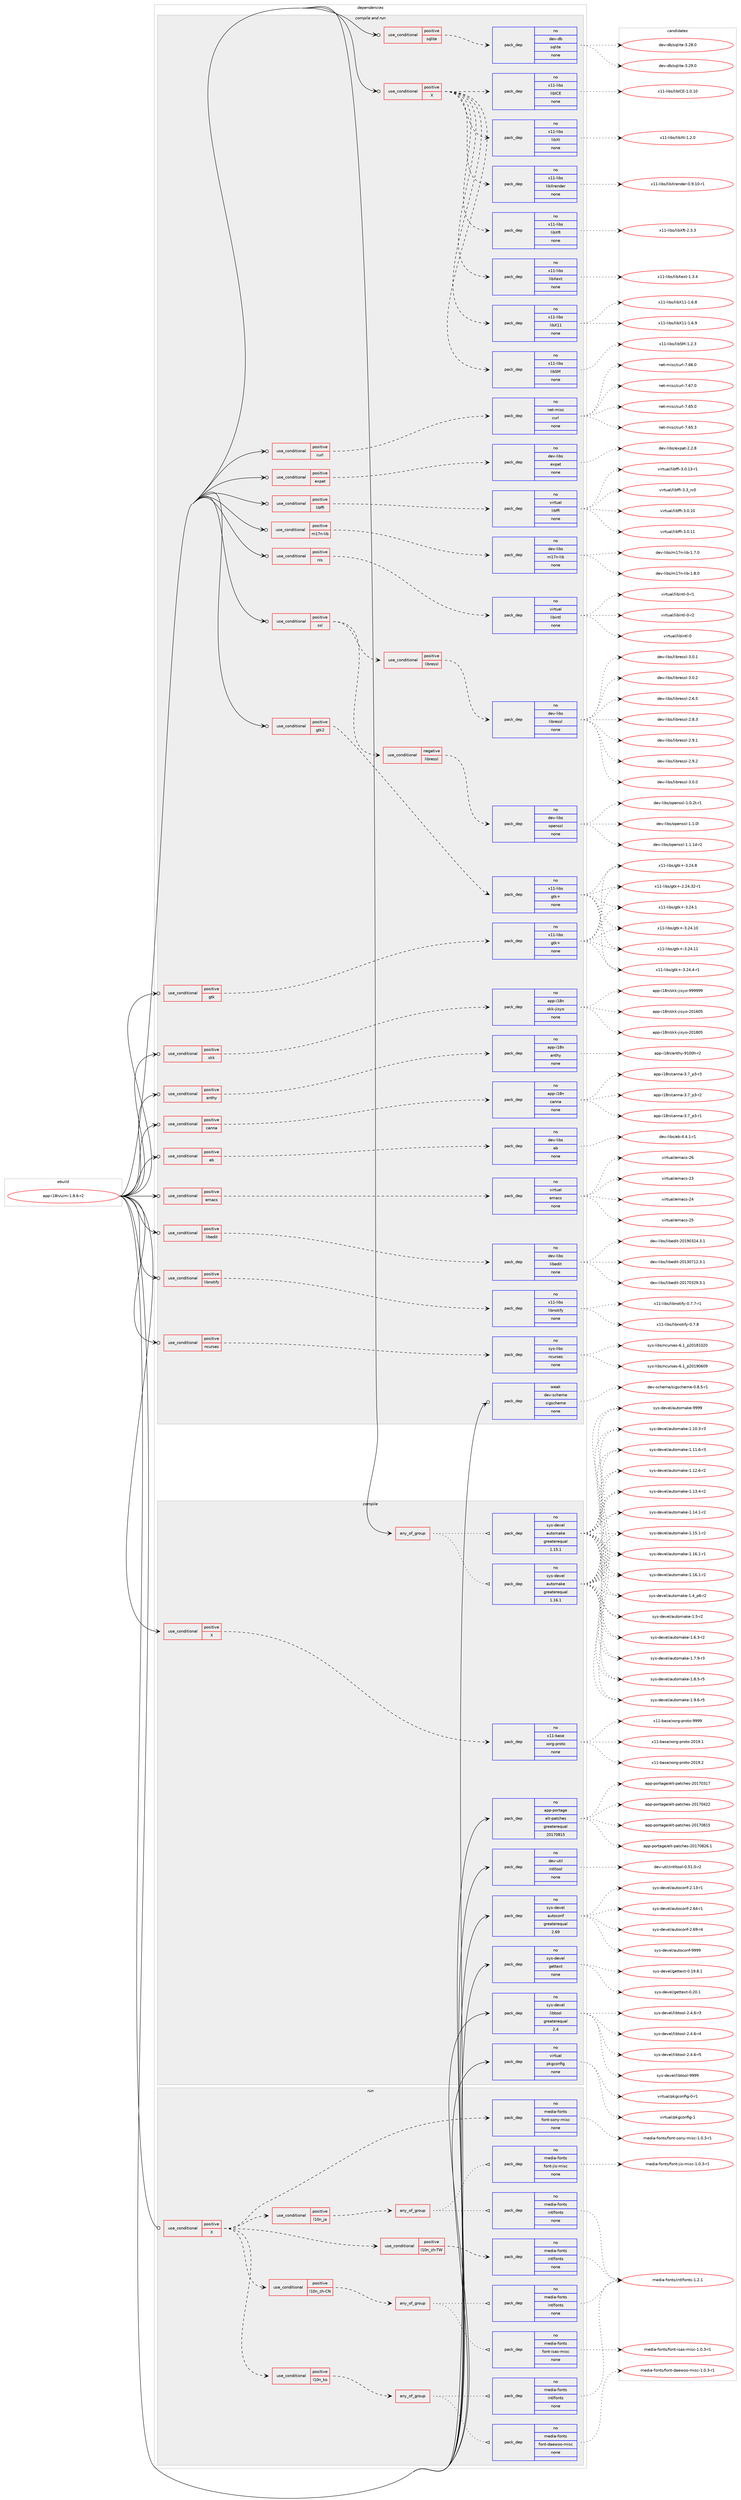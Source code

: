 digraph prolog {

# *************
# Graph options
# *************

newrank=true;
concentrate=true;
compound=true;
graph [rankdir=LR,fontname=Helvetica,fontsize=10,ranksep=1.5];#, ranksep=2.5, nodesep=0.2];
edge  [arrowhead=vee];
node  [fontname=Helvetica,fontsize=10];

# **********
# The ebuild
# **********

subgraph cluster_leftcol {
color=gray;
rank=same;
label=<<i>ebuild</i>>;
id [label="app-i18n/uim-1.8.6-r2", color=red, width=4, href="../app-i18n/uim-1.8.6-r2.svg"];
}

# ****************
# The dependencies
# ****************

subgraph cluster_midcol {
color=gray;
label=<<i>dependencies</i>>;
subgraph cluster_compile {
fillcolor="#eeeeee";
style=filled;
label=<<i>compile</i>>;
subgraph any8640 {
dependency495934 [label=<<TABLE BORDER="0" CELLBORDER="1" CELLSPACING="0" CELLPADDING="4"><TR><TD CELLPADDING="10">any_of_group</TD></TR></TABLE>>, shape=none, color=red];subgraph pack368483 {
dependency495935 [label=<<TABLE BORDER="0" CELLBORDER="1" CELLSPACING="0" CELLPADDING="4" WIDTH="220"><TR><TD ROWSPAN="6" CELLPADDING="30">pack_dep</TD></TR><TR><TD WIDTH="110">no</TD></TR><TR><TD>sys-devel</TD></TR><TR><TD>automake</TD></TR><TR><TD>greaterequal</TD></TR><TR><TD>1.16.1</TD></TR></TABLE>>, shape=none, color=blue];
}
dependency495934:e -> dependency495935:w [weight=20,style="dotted",arrowhead="oinv"];
subgraph pack368484 {
dependency495936 [label=<<TABLE BORDER="0" CELLBORDER="1" CELLSPACING="0" CELLPADDING="4" WIDTH="220"><TR><TD ROWSPAN="6" CELLPADDING="30">pack_dep</TD></TR><TR><TD WIDTH="110">no</TD></TR><TR><TD>sys-devel</TD></TR><TR><TD>automake</TD></TR><TR><TD>greaterequal</TD></TR><TR><TD>1.15.1</TD></TR></TABLE>>, shape=none, color=blue];
}
dependency495934:e -> dependency495936:w [weight=20,style="dotted",arrowhead="oinv"];
}
id:e -> dependency495934:w [weight=20,style="solid",arrowhead="vee"];
subgraph cond118496 {
dependency495937 [label=<<TABLE BORDER="0" CELLBORDER="1" CELLSPACING="0" CELLPADDING="4"><TR><TD ROWSPAN="3" CELLPADDING="10">use_conditional</TD></TR><TR><TD>positive</TD></TR><TR><TD>X</TD></TR></TABLE>>, shape=none, color=red];
subgraph pack368485 {
dependency495938 [label=<<TABLE BORDER="0" CELLBORDER="1" CELLSPACING="0" CELLPADDING="4" WIDTH="220"><TR><TD ROWSPAN="6" CELLPADDING="30">pack_dep</TD></TR><TR><TD WIDTH="110">no</TD></TR><TR><TD>x11-base</TD></TR><TR><TD>xorg-proto</TD></TR><TR><TD>none</TD></TR><TR><TD></TD></TR></TABLE>>, shape=none, color=blue];
}
dependency495937:e -> dependency495938:w [weight=20,style="dashed",arrowhead="vee"];
}
id:e -> dependency495937:w [weight=20,style="solid",arrowhead="vee"];
subgraph pack368486 {
dependency495939 [label=<<TABLE BORDER="0" CELLBORDER="1" CELLSPACING="0" CELLPADDING="4" WIDTH="220"><TR><TD ROWSPAN="6" CELLPADDING="30">pack_dep</TD></TR><TR><TD WIDTH="110">no</TD></TR><TR><TD>app-portage</TD></TR><TR><TD>elt-patches</TD></TR><TR><TD>greaterequal</TD></TR><TR><TD>20170815</TD></TR></TABLE>>, shape=none, color=blue];
}
id:e -> dependency495939:w [weight=20,style="solid",arrowhead="vee"];
subgraph pack368487 {
dependency495940 [label=<<TABLE BORDER="0" CELLBORDER="1" CELLSPACING="0" CELLPADDING="4" WIDTH="220"><TR><TD ROWSPAN="6" CELLPADDING="30">pack_dep</TD></TR><TR><TD WIDTH="110">no</TD></TR><TR><TD>dev-util</TD></TR><TR><TD>intltool</TD></TR><TR><TD>none</TD></TR><TR><TD></TD></TR></TABLE>>, shape=none, color=blue];
}
id:e -> dependency495940:w [weight=20,style="solid",arrowhead="vee"];
subgraph pack368488 {
dependency495941 [label=<<TABLE BORDER="0" CELLBORDER="1" CELLSPACING="0" CELLPADDING="4" WIDTH="220"><TR><TD ROWSPAN="6" CELLPADDING="30">pack_dep</TD></TR><TR><TD WIDTH="110">no</TD></TR><TR><TD>sys-devel</TD></TR><TR><TD>autoconf</TD></TR><TR><TD>greaterequal</TD></TR><TR><TD>2.69</TD></TR></TABLE>>, shape=none, color=blue];
}
id:e -> dependency495941:w [weight=20,style="solid",arrowhead="vee"];
subgraph pack368489 {
dependency495942 [label=<<TABLE BORDER="0" CELLBORDER="1" CELLSPACING="0" CELLPADDING="4" WIDTH="220"><TR><TD ROWSPAN="6" CELLPADDING="30">pack_dep</TD></TR><TR><TD WIDTH="110">no</TD></TR><TR><TD>sys-devel</TD></TR><TR><TD>gettext</TD></TR><TR><TD>none</TD></TR><TR><TD></TD></TR></TABLE>>, shape=none, color=blue];
}
id:e -> dependency495942:w [weight=20,style="solid",arrowhead="vee"];
subgraph pack368490 {
dependency495943 [label=<<TABLE BORDER="0" CELLBORDER="1" CELLSPACING="0" CELLPADDING="4" WIDTH="220"><TR><TD ROWSPAN="6" CELLPADDING="30">pack_dep</TD></TR><TR><TD WIDTH="110">no</TD></TR><TR><TD>sys-devel</TD></TR><TR><TD>libtool</TD></TR><TR><TD>greaterequal</TD></TR><TR><TD>2.4</TD></TR></TABLE>>, shape=none, color=blue];
}
id:e -> dependency495943:w [weight=20,style="solid",arrowhead="vee"];
subgraph pack368491 {
dependency495944 [label=<<TABLE BORDER="0" CELLBORDER="1" CELLSPACING="0" CELLPADDING="4" WIDTH="220"><TR><TD ROWSPAN="6" CELLPADDING="30">pack_dep</TD></TR><TR><TD WIDTH="110">no</TD></TR><TR><TD>virtual</TD></TR><TR><TD>pkgconfig</TD></TR><TR><TD>none</TD></TR><TR><TD></TD></TR></TABLE>>, shape=none, color=blue];
}
id:e -> dependency495944:w [weight=20,style="solid",arrowhead="vee"];
}
subgraph cluster_compileandrun {
fillcolor="#eeeeee";
style=filled;
label=<<i>compile and run</i>>;
subgraph cond118497 {
dependency495945 [label=<<TABLE BORDER="0" CELLBORDER="1" CELLSPACING="0" CELLPADDING="4"><TR><TD ROWSPAN="3" CELLPADDING="10">use_conditional</TD></TR><TR><TD>positive</TD></TR><TR><TD>X</TD></TR></TABLE>>, shape=none, color=red];
subgraph pack368492 {
dependency495946 [label=<<TABLE BORDER="0" CELLBORDER="1" CELLSPACING="0" CELLPADDING="4" WIDTH="220"><TR><TD ROWSPAN="6" CELLPADDING="30">pack_dep</TD></TR><TR><TD WIDTH="110">no</TD></TR><TR><TD>x11-libs</TD></TR><TR><TD>libICE</TD></TR><TR><TD>none</TD></TR><TR><TD></TD></TR></TABLE>>, shape=none, color=blue];
}
dependency495945:e -> dependency495946:w [weight=20,style="dashed",arrowhead="vee"];
subgraph pack368493 {
dependency495947 [label=<<TABLE BORDER="0" CELLBORDER="1" CELLSPACING="0" CELLPADDING="4" WIDTH="220"><TR><TD ROWSPAN="6" CELLPADDING="30">pack_dep</TD></TR><TR><TD WIDTH="110">no</TD></TR><TR><TD>x11-libs</TD></TR><TR><TD>libSM</TD></TR><TR><TD>none</TD></TR><TR><TD></TD></TR></TABLE>>, shape=none, color=blue];
}
dependency495945:e -> dependency495947:w [weight=20,style="dashed",arrowhead="vee"];
subgraph pack368494 {
dependency495948 [label=<<TABLE BORDER="0" CELLBORDER="1" CELLSPACING="0" CELLPADDING="4" WIDTH="220"><TR><TD ROWSPAN="6" CELLPADDING="30">pack_dep</TD></TR><TR><TD WIDTH="110">no</TD></TR><TR><TD>x11-libs</TD></TR><TR><TD>libX11</TD></TR><TR><TD>none</TD></TR><TR><TD></TD></TR></TABLE>>, shape=none, color=blue];
}
dependency495945:e -> dependency495948:w [weight=20,style="dashed",arrowhead="vee"];
subgraph pack368495 {
dependency495949 [label=<<TABLE BORDER="0" CELLBORDER="1" CELLSPACING="0" CELLPADDING="4" WIDTH="220"><TR><TD ROWSPAN="6" CELLPADDING="30">pack_dep</TD></TR><TR><TD WIDTH="110">no</TD></TR><TR><TD>x11-libs</TD></TR><TR><TD>libXext</TD></TR><TR><TD>none</TD></TR><TR><TD></TD></TR></TABLE>>, shape=none, color=blue];
}
dependency495945:e -> dependency495949:w [weight=20,style="dashed",arrowhead="vee"];
subgraph pack368496 {
dependency495950 [label=<<TABLE BORDER="0" CELLBORDER="1" CELLSPACING="0" CELLPADDING="4" WIDTH="220"><TR><TD ROWSPAN="6" CELLPADDING="30">pack_dep</TD></TR><TR><TD WIDTH="110">no</TD></TR><TR><TD>x11-libs</TD></TR><TR><TD>libXft</TD></TR><TR><TD>none</TD></TR><TR><TD></TD></TR></TABLE>>, shape=none, color=blue];
}
dependency495945:e -> dependency495950:w [weight=20,style="dashed",arrowhead="vee"];
subgraph pack368497 {
dependency495951 [label=<<TABLE BORDER="0" CELLBORDER="1" CELLSPACING="0" CELLPADDING="4" WIDTH="220"><TR><TD ROWSPAN="6" CELLPADDING="30">pack_dep</TD></TR><TR><TD WIDTH="110">no</TD></TR><TR><TD>x11-libs</TD></TR><TR><TD>libXrender</TD></TR><TR><TD>none</TD></TR><TR><TD></TD></TR></TABLE>>, shape=none, color=blue];
}
dependency495945:e -> dependency495951:w [weight=20,style="dashed",arrowhead="vee"];
subgraph pack368498 {
dependency495952 [label=<<TABLE BORDER="0" CELLBORDER="1" CELLSPACING="0" CELLPADDING="4" WIDTH="220"><TR><TD ROWSPAN="6" CELLPADDING="30">pack_dep</TD></TR><TR><TD WIDTH="110">no</TD></TR><TR><TD>x11-libs</TD></TR><TR><TD>libXt</TD></TR><TR><TD>none</TD></TR><TR><TD></TD></TR></TABLE>>, shape=none, color=blue];
}
dependency495945:e -> dependency495952:w [weight=20,style="dashed",arrowhead="vee"];
}
id:e -> dependency495945:w [weight=20,style="solid",arrowhead="odotvee"];
subgraph cond118498 {
dependency495953 [label=<<TABLE BORDER="0" CELLBORDER="1" CELLSPACING="0" CELLPADDING="4"><TR><TD ROWSPAN="3" CELLPADDING="10">use_conditional</TD></TR><TR><TD>positive</TD></TR><TR><TD>anthy</TD></TR></TABLE>>, shape=none, color=red];
subgraph pack368499 {
dependency495954 [label=<<TABLE BORDER="0" CELLBORDER="1" CELLSPACING="0" CELLPADDING="4" WIDTH="220"><TR><TD ROWSPAN="6" CELLPADDING="30">pack_dep</TD></TR><TR><TD WIDTH="110">no</TD></TR><TR><TD>app-i18n</TD></TR><TR><TD>anthy</TD></TR><TR><TD>none</TD></TR><TR><TD></TD></TR></TABLE>>, shape=none, color=blue];
}
dependency495953:e -> dependency495954:w [weight=20,style="dashed",arrowhead="vee"];
}
id:e -> dependency495953:w [weight=20,style="solid",arrowhead="odotvee"];
subgraph cond118499 {
dependency495955 [label=<<TABLE BORDER="0" CELLBORDER="1" CELLSPACING="0" CELLPADDING="4"><TR><TD ROWSPAN="3" CELLPADDING="10">use_conditional</TD></TR><TR><TD>positive</TD></TR><TR><TD>canna</TD></TR></TABLE>>, shape=none, color=red];
subgraph pack368500 {
dependency495956 [label=<<TABLE BORDER="0" CELLBORDER="1" CELLSPACING="0" CELLPADDING="4" WIDTH="220"><TR><TD ROWSPAN="6" CELLPADDING="30">pack_dep</TD></TR><TR><TD WIDTH="110">no</TD></TR><TR><TD>app-i18n</TD></TR><TR><TD>canna</TD></TR><TR><TD>none</TD></TR><TR><TD></TD></TR></TABLE>>, shape=none, color=blue];
}
dependency495955:e -> dependency495956:w [weight=20,style="dashed",arrowhead="vee"];
}
id:e -> dependency495955:w [weight=20,style="solid",arrowhead="odotvee"];
subgraph cond118500 {
dependency495957 [label=<<TABLE BORDER="0" CELLBORDER="1" CELLSPACING="0" CELLPADDING="4"><TR><TD ROWSPAN="3" CELLPADDING="10">use_conditional</TD></TR><TR><TD>positive</TD></TR><TR><TD>curl</TD></TR></TABLE>>, shape=none, color=red];
subgraph pack368501 {
dependency495958 [label=<<TABLE BORDER="0" CELLBORDER="1" CELLSPACING="0" CELLPADDING="4" WIDTH="220"><TR><TD ROWSPAN="6" CELLPADDING="30">pack_dep</TD></TR><TR><TD WIDTH="110">no</TD></TR><TR><TD>net-misc</TD></TR><TR><TD>curl</TD></TR><TR><TD>none</TD></TR><TR><TD></TD></TR></TABLE>>, shape=none, color=blue];
}
dependency495957:e -> dependency495958:w [weight=20,style="dashed",arrowhead="vee"];
}
id:e -> dependency495957:w [weight=20,style="solid",arrowhead="odotvee"];
subgraph cond118501 {
dependency495959 [label=<<TABLE BORDER="0" CELLBORDER="1" CELLSPACING="0" CELLPADDING="4"><TR><TD ROWSPAN="3" CELLPADDING="10">use_conditional</TD></TR><TR><TD>positive</TD></TR><TR><TD>eb</TD></TR></TABLE>>, shape=none, color=red];
subgraph pack368502 {
dependency495960 [label=<<TABLE BORDER="0" CELLBORDER="1" CELLSPACING="0" CELLPADDING="4" WIDTH="220"><TR><TD ROWSPAN="6" CELLPADDING="30">pack_dep</TD></TR><TR><TD WIDTH="110">no</TD></TR><TR><TD>dev-libs</TD></TR><TR><TD>eb</TD></TR><TR><TD>none</TD></TR><TR><TD></TD></TR></TABLE>>, shape=none, color=blue];
}
dependency495959:e -> dependency495960:w [weight=20,style="dashed",arrowhead="vee"];
}
id:e -> dependency495959:w [weight=20,style="solid",arrowhead="odotvee"];
subgraph cond118502 {
dependency495961 [label=<<TABLE BORDER="0" CELLBORDER="1" CELLSPACING="0" CELLPADDING="4"><TR><TD ROWSPAN="3" CELLPADDING="10">use_conditional</TD></TR><TR><TD>positive</TD></TR><TR><TD>emacs</TD></TR></TABLE>>, shape=none, color=red];
subgraph pack368503 {
dependency495962 [label=<<TABLE BORDER="0" CELLBORDER="1" CELLSPACING="0" CELLPADDING="4" WIDTH="220"><TR><TD ROWSPAN="6" CELLPADDING="30">pack_dep</TD></TR><TR><TD WIDTH="110">no</TD></TR><TR><TD>virtual</TD></TR><TR><TD>emacs</TD></TR><TR><TD>none</TD></TR><TR><TD></TD></TR></TABLE>>, shape=none, color=blue];
}
dependency495961:e -> dependency495962:w [weight=20,style="dashed",arrowhead="vee"];
}
id:e -> dependency495961:w [weight=20,style="solid",arrowhead="odotvee"];
subgraph cond118503 {
dependency495963 [label=<<TABLE BORDER="0" CELLBORDER="1" CELLSPACING="0" CELLPADDING="4"><TR><TD ROWSPAN="3" CELLPADDING="10">use_conditional</TD></TR><TR><TD>positive</TD></TR><TR><TD>expat</TD></TR></TABLE>>, shape=none, color=red];
subgraph pack368504 {
dependency495964 [label=<<TABLE BORDER="0" CELLBORDER="1" CELLSPACING="0" CELLPADDING="4" WIDTH="220"><TR><TD ROWSPAN="6" CELLPADDING="30">pack_dep</TD></TR><TR><TD WIDTH="110">no</TD></TR><TR><TD>dev-libs</TD></TR><TR><TD>expat</TD></TR><TR><TD>none</TD></TR><TR><TD></TD></TR></TABLE>>, shape=none, color=blue];
}
dependency495963:e -> dependency495964:w [weight=20,style="dashed",arrowhead="vee"];
}
id:e -> dependency495963:w [weight=20,style="solid",arrowhead="odotvee"];
subgraph cond118504 {
dependency495965 [label=<<TABLE BORDER="0" CELLBORDER="1" CELLSPACING="0" CELLPADDING="4"><TR><TD ROWSPAN="3" CELLPADDING="10">use_conditional</TD></TR><TR><TD>positive</TD></TR><TR><TD>gtk</TD></TR></TABLE>>, shape=none, color=red];
subgraph pack368505 {
dependency495966 [label=<<TABLE BORDER="0" CELLBORDER="1" CELLSPACING="0" CELLPADDING="4" WIDTH="220"><TR><TD ROWSPAN="6" CELLPADDING="30">pack_dep</TD></TR><TR><TD WIDTH="110">no</TD></TR><TR><TD>x11-libs</TD></TR><TR><TD>gtk+</TD></TR><TR><TD>none</TD></TR><TR><TD></TD></TR></TABLE>>, shape=none, color=blue];
}
dependency495965:e -> dependency495966:w [weight=20,style="dashed",arrowhead="vee"];
}
id:e -> dependency495965:w [weight=20,style="solid",arrowhead="odotvee"];
subgraph cond118505 {
dependency495967 [label=<<TABLE BORDER="0" CELLBORDER="1" CELLSPACING="0" CELLPADDING="4"><TR><TD ROWSPAN="3" CELLPADDING="10">use_conditional</TD></TR><TR><TD>positive</TD></TR><TR><TD>gtk2</TD></TR></TABLE>>, shape=none, color=red];
subgraph pack368506 {
dependency495968 [label=<<TABLE BORDER="0" CELLBORDER="1" CELLSPACING="0" CELLPADDING="4" WIDTH="220"><TR><TD ROWSPAN="6" CELLPADDING="30">pack_dep</TD></TR><TR><TD WIDTH="110">no</TD></TR><TR><TD>x11-libs</TD></TR><TR><TD>gtk+</TD></TR><TR><TD>none</TD></TR><TR><TD></TD></TR></TABLE>>, shape=none, color=blue];
}
dependency495967:e -> dependency495968:w [weight=20,style="dashed",arrowhead="vee"];
}
id:e -> dependency495967:w [weight=20,style="solid",arrowhead="odotvee"];
subgraph cond118506 {
dependency495969 [label=<<TABLE BORDER="0" CELLBORDER="1" CELLSPACING="0" CELLPADDING="4"><TR><TD ROWSPAN="3" CELLPADDING="10">use_conditional</TD></TR><TR><TD>positive</TD></TR><TR><TD>libedit</TD></TR></TABLE>>, shape=none, color=red];
subgraph pack368507 {
dependency495970 [label=<<TABLE BORDER="0" CELLBORDER="1" CELLSPACING="0" CELLPADDING="4" WIDTH="220"><TR><TD ROWSPAN="6" CELLPADDING="30">pack_dep</TD></TR><TR><TD WIDTH="110">no</TD></TR><TR><TD>dev-libs</TD></TR><TR><TD>libedit</TD></TR><TR><TD>none</TD></TR><TR><TD></TD></TR></TABLE>>, shape=none, color=blue];
}
dependency495969:e -> dependency495970:w [weight=20,style="dashed",arrowhead="vee"];
}
id:e -> dependency495969:w [weight=20,style="solid",arrowhead="odotvee"];
subgraph cond118507 {
dependency495971 [label=<<TABLE BORDER="0" CELLBORDER="1" CELLSPACING="0" CELLPADDING="4"><TR><TD ROWSPAN="3" CELLPADDING="10">use_conditional</TD></TR><TR><TD>positive</TD></TR><TR><TD>libffi</TD></TR></TABLE>>, shape=none, color=red];
subgraph pack368508 {
dependency495972 [label=<<TABLE BORDER="0" CELLBORDER="1" CELLSPACING="0" CELLPADDING="4" WIDTH="220"><TR><TD ROWSPAN="6" CELLPADDING="30">pack_dep</TD></TR><TR><TD WIDTH="110">no</TD></TR><TR><TD>virtual</TD></TR><TR><TD>libffi</TD></TR><TR><TD>none</TD></TR><TR><TD></TD></TR></TABLE>>, shape=none, color=blue];
}
dependency495971:e -> dependency495972:w [weight=20,style="dashed",arrowhead="vee"];
}
id:e -> dependency495971:w [weight=20,style="solid",arrowhead="odotvee"];
subgraph cond118508 {
dependency495973 [label=<<TABLE BORDER="0" CELLBORDER="1" CELLSPACING="0" CELLPADDING="4"><TR><TD ROWSPAN="3" CELLPADDING="10">use_conditional</TD></TR><TR><TD>positive</TD></TR><TR><TD>libnotify</TD></TR></TABLE>>, shape=none, color=red];
subgraph pack368509 {
dependency495974 [label=<<TABLE BORDER="0" CELLBORDER="1" CELLSPACING="0" CELLPADDING="4" WIDTH="220"><TR><TD ROWSPAN="6" CELLPADDING="30">pack_dep</TD></TR><TR><TD WIDTH="110">no</TD></TR><TR><TD>x11-libs</TD></TR><TR><TD>libnotify</TD></TR><TR><TD>none</TD></TR><TR><TD></TD></TR></TABLE>>, shape=none, color=blue];
}
dependency495973:e -> dependency495974:w [weight=20,style="dashed",arrowhead="vee"];
}
id:e -> dependency495973:w [weight=20,style="solid",arrowhead="odotvee"];
subgraph cond118509 {
dependency495975 [label=<<TABLE BORDER="0" CELLBORDER="1" CELLSPACING="0" CELLPADDING="4"><TR><TD ROWSPAN="3" CELLPADDING="10">use_conditional</TD></TR><TR><TD>positive</TD></TR><TR><TD>m17n-lib</TD></TR></TABLE>>, shape=none, color=red];
subgraph pack368510 {
dependency495976 [label=<<TABLE BORDER="0" CELLBORDER="1" CELLSPACING="0" CELLPADDING="4" WIDTH="220"><TR><TD ROWSPAN="6" CELLPADDING="30">pack_dep</TD></TR><TR><TD WIDTH="110">no</TD></TR><TR><TD>dev-libs</TD></TR><TR><TD>m17n-lib</TD></TR><TR><TD>none</TD></TR><TR><TD></TD></TR></TABLE>>, shape=none, color=blue];
}
dependency495975:e -> dependency495976:w [weight=20,style="dashed",arrowhead="vee"];
}
id:e -> dependency495975:w [weight=20,style="solid",arrowhead="odotvee"];
subgraph cond118510 {
dependency495977 [label=<<TABLE BORDER="0" CELLBORDER="1" CELLSPACING="0" CELLPADDING="4"><TR><TD ROWSPAN="3" CELLPADDING="10">use_conditional</TD></TR><TR><TD>positive</TD></TR><TR><TD>ncurses</TD></TR></TABLE>>, shape=none, color=red];
subgraph pack368511 {
dependency495978 [label=<<TABLE BORDER="0" CELLBORDER="1" CELLSPACING="0" CELLPADDING="4" WIDTH="220"><TR><TD ROWSPAN="6" CELLPADDING="30">pack_dep</TD></TR><TR><TD WIDTH="110">no</TD></TR><TR><TD>sys-libs</TD></TR><TR><TD>ncurses</TD></TR><TR><TD>none</TD></TR><TR><TD></TD></TR></TABLE>>, shape=none, color=blue];
}
dependency495977:e -> dependency495978:w [weight=20,style="dashed",arrowhead="vee"];
}
id:e -> dependency495977:w [weight=20,style="solid",arrowhead="odotvee"];
subgraph cond118511 {
dependency495979 [label=<<TABLE BORDER="0" CELLBORDER="1" CELLSPACING="0" CELLPADDING="4"><TR><TD ROWSPAN="3" CELLPADDING="10">use_conditional</TD></TR><TR><TD>positive</TD></TR><TR><TD>nls</TD></TR></TABLE>>, shape=none, color=red];
subgraph pack368512 {
dependency495980 [label=<<TABLE BORDER="0" CELLBORDER="1" CELLSPACING="0" CELLPADDING="4" WIDTH="220"><TR><TD ROWSPAN="6" CELLPADDING="30">pack_dep</TD></TR><TR><TD WIDTH="110">no</TD></TR><TR><TD>virtual</TD></TR><TR><TD>libintl</TD></TR><TR><TD>none</TD></TR><TR><TD></TD></TR></TABLE>>, shape=none, color=blue];
}
dependency495979:e -> dependency495980:w [weight=20,style="dashed",arrowhead="vee"];
}
id:e -> dependency495979:w [weight=20,style="solid",arrowhead="odotvee"];
subgraph cond118512 {
dependency495981 [label=<<TABLE BORDER="0" CELLBORDER="1" CELLSPACING="0" CELLPADDING="4"><TR><TD ROWSPAN="3" CELLPADDING="10">use_conditional</TD></TR><TR><TD>positive</TD></TR><TR><TD>skk</TD></TR></TABLE>>, shape=none, color=red];
subgraph pack368513 {
dependency495982 [label=<<TABLE BORDER="0" CELLBORDER="1" CELLSPACING="0" CELLPADDING="4" WIDTH="220"><TR><TD ROWSPAN="6" CELLPADDING="30">pack_dep</TD></TR><TR><TD WIDTH="110">no</TD></TR><TR><TD>app-i18n</TD></TR><TR><TD>skk-jisyo</TD></TR><TR><TD>none</TD></TR><TR><TD></TD></TR></TABLE>>, shape=none, color=blue];
}
dependency495981:e -> dependency495982:w [weight=20,style="dashed",arrowhead="vee"];
}
id:e -> dependency495981:w [weight=20,style="solid",arrowhead="odotvee"];
subgraph cond118513 {
dependency495983 [label=<<TABLE BORDER="0" CELLBORDER="1" CELLSPACING="0" CELLPADDING="4"><TR><TD ROWSPAN="3" CELLPADDING="10">use_conditional</TD></TR><TR><TD>positive</TD></TR><TR><TD>sqlite</TD></TR></TABLE>>, shape=none, color=red];
subgraph pack368514 {
dependency495984 [label=<<TABLE BORDER="0" CELLBORDER="1" CELLSPACING="0" CELLPADDING="4" WIDTH="220"><TR><TD ROWSPAN="6" CELLPADDING="30">pack_dep</TD></TR><TR><TD WIDTH="110">no</TD></TR><TR><TD>dev-db</TD></TR><TR><TD>sqlite</TD></TR><TR><TD>none</TD></TR><TR><TD></TD></TR></TABLE>>, shape=none, color=blue];
}
dependency495983:e -> dependency495984:w [weight=20,style="dashed",arrowhead="vee"];
}
id:e -> dependency495983:w [weight=20,style="solid",arrowhead="odotvee"];
subgraph cond118514 {
dependency495985 [label=<<TABLE BORDER="0" CELLBORDER="1" CELLSPACING="0" CELLPADDING="4"><TR><TD ROWSPAN="3" CELLPADDING="10">use_conditional</TD></TR><TR><TD>positive</TD></TR><TR><TD>ssl</TD></TR></TABLE>>, shape=none, color=red];
subgraph cond118515 {
dependency495986 [label=<<TABLE BORDER="0" CELLBORDER="1" CELLSPACING="0" CELLPADDING="4"><TR><TD ROWSPAN="3" CELLPADDING="10">use_conditional</TD></TR><TR><TD>negative</TD></TR><TR><TD>libressl</TD></TR></TABLE>>, shape=none, color=red];
subgraph pack368515 {
dependency495987 [label=<<TABLE BORDER="0" CELLBORDER="1" CELLSPACING="0" CELLPADDING="4" WIDTH="220"><TR><TD ROWSPAN="6" CELLPADDING="30">pack_dep</TD></TR><TR><TD WIDTH="110">no</TD></TR><TR><TD>dev-libs</TD></TR><TR><TD>openssl</TD></TR><TR><TD>none</TD></TR><TR><TD></TD></TR></TABLE>>, shape=none, color=blue];
}
dependency495986:e -> dependency495987:w [weight=20,style="dashed",arrowhead="vee"];
}
dependency495985:e -> dependency495986:w [weight=20,style="dashed",arrowhead="vee"];
subgraph cond118516 {
dependency495988 [label=<<TABLE BORDER="0" CELLBORDER="1" CELLSPACING="0" CELLPADDING="4"><TR><TD ROWSPAN="3" CELLPADDING="10">use_conditional</TD></TR><TR><TD>positive</TD></TR><TR><TD>libressl</TD></TR></TABLE>>, shape=none, color=red];
subgraph pack368516 {
dependency495989 [label=<<TABLE BORDER="0" CELLBORDER="1" CELLSPACING="0" CELLPADDING="4" WIDTH="220"><TR><TD ROWSPAN="6" CELLPADDING="30">pack_dep</TD></TR><TR><TD WIDTH="110">no</TD></TR><TR><TD>dev-libs</TD></TR><TR><TD>libressl</TD></TR><TR><TD>none</TD></TR><TR><TD></TD></TR></TABLE>>, shape=none, color=blue];
}
dependency495988:e -> dependency495989:w [weight=20,style="dashed",arrowhead="vee"];
}
dependency495985:e -> dependency495988:w [weight=20,style="dashed",arrowhead="vee"];
}
id:e -> dependency495985:w [weight=20,style="solid",arrowhead="odotvee"];
subgraph pack368517 {
dependency495990 [label=<<TABLE BORDER="0" CELLBORDER="1" CELLSPACING="0" CELLPADDING="4" WIDTH="220"><TR><TD ROWSPAN="6" CELLPADDING="30">pack_dep</TD></TR><TR><TD WIDTH="110">weak</TD></TR><TR><TD>dev-scheme</TD></TR><TR><TD>sigscheme</TD></TR><TR><TD>none</TD></TR><TR><TD></TD></TR></TABLE>>, shape=none, color=blue];
}
id:e -> dependency495990:w [weight=20,style="solid",arrowhead="odotvee"];
}
subgraph cluster_run {
fillcolor="#eeeeee";
style=filled;
label=<<i>run</i>>;
subgraph cond118517 {
dependency495991 [label=<<TABLE BORDER="0" CELLBORDER="1" CELLSPACING="0" CELLPADDING="4"><TR><TD ROWSPAN="3" CELLPADDING="10">use_conditional</TD></TR><TR><TD>positive</TD></TR><TR><TD>X</TD></TR></TABLE>>, shape=none, color=red];
subgraph pack368518 {
dependency495992 [label=<<TABLE BORDER="0" CELLBORDER="1" CELLSPACING="0" CELLPADDING="4" WIDTH="220"><TR><TD ROWSPAN="6" CELLPADDING="30">pack_dep</TD></TR><TR><TD WIDTH="110">no</TD></TR><TR><TD>media-fonts</TD></TR><TR><TD>font-sony-misc</TD></TR><TR><TD>none</TD></TR><TR><TD></TD></TR></TABLE>>, shape=none, color=blue];
}
dependency495991:e -> dependency495992:w [weight=20,style="dashed",arrowhead="vee"];
subgraph cond118518 {
dependency495993 [label=<<TABLE BORDER="0" CELLBORDER="1" CELLSPACING="0" CELLPADDING="4"><TR><TD ROWSPAN="3" CELLPADDING="10">use_conditional</TD></TR><TR><TD>positive</TD></TR><TR><TD>l10n_ja</TD></TR></TABLE>>, shape=none, color=red];
subgraph any8641 {
dependency495994 [label=<<TABLE BORDER="0" CELLBORDER="1" CELLSPACING="0" CELLPADDING="4"><TR><TD CELLPADDING="10">any_of_group</TD></TR></TABLE>>, shape=none, color=red];subgraph pack368519 {
dependency495995 [label=<<TABLE BORDER="0" CELLBORDER="1" CELLSPACING="0" CELLPADDING="4" WIDTH="220"><TR><TD ROWSPAN="6" CELLPADDING="30">pack_dep</TD></TR><TR><TD WIDTH="110">no</TD></TR><TR><TD>media-fonts</TD></TR><TR><TD>font-jis-misc</TD></TR><TR><TD>none</TD></TR><TR><TD></TD></TR></TABLE>>, shape=none, color=blue];
}
dependency495994:e -> dependency495995:w [weight=20,style="dotted",arrowhead="oinv"];
subgraph pack368520 {
dependency495996 [label=<<TABLE BORDER="0" CELLBORDER="1" CELLSPACING="0" CELLPADDING="4" WIDTH="220"><TR><TD ROWSPAN="6" CELLPADDING="30">pack_dep</TD></TR><TR><TD WIDTH="110">no</TD></TR><TR><TD>media-fonts</TD></TR><TR><TD>intlfonts</TD></TR><TR><TD>none</TD></TR><TR><TD></TD></TR></TABLE>>, shape=none, color=blue];
}
dependency495994:e -> dependency495996:w [weight=20,style="dotted",arrowhead="oinv"];
}
dependency495993:e -> dependency495994:w [weight=20,style="dashed",arrowhead="vee"];
}
dependency495991:e -> dependency495993:w [weight=20,style="dashed",arrowhead="vee"];
subgraph cond118519 {
dependency495997 [label=<<TABLE BORDER="0" CELLBORDER="1" CELLSPACING="0" CELLPADDING="4"><TR><TD ROWSPAN="3" CELLPADDING="10">use_conditional</TD></TR><TR><TD>positive</TD></TR><TR><TD>l10n_ko</TD></TR></TABLE>>, shape=none, color=red];
subgraph any8642 {
dependency495998 [label=<<TABLE BORDER="0" CELLBORDER="1" CELLSPACING="0" CELLPADDING="4"><TR><TD CELLPADDING="10">any_of_group</TD></TR></TABLE>>, shape=none, color=red];subgraph pack368521 {
dependency495999 [label=<<TABLE BORDER="0" CELLBORDER="1" CELLSPACING="0" CELLPADDING="4" WIDTH="220"><TR><TD ROWSPAN="6" CELLPADDING="30">pack_dep</TD></TR><TR><TD WIDTH="110">no</TD></TR><TR><TD>media-fonts</TD></TR><TR><TD>font-daewoo-misc</TD></TR><TR><TD>none</TD></TR><TR><TD></TD></TR></TABLE>>, shape=none, color=blue];
}
dependency495998:e -> dependency495999:w [weight=20,style="dotted",arrowhead="oinv"];
subgraph pack368522 {
dependency496000 [label=<<TABLE BORDER="0" CELLBORDER="1" CELLSPACING="0" CELLPADDING="4" WIDTH="220"><TR><TD ROWSPAN="6" CELLPADDING="30">pack_dep</TD></TR><TR><TD WIDTH="110">no</TD></TR><TR><TD>media-fonts</TD></TR><TR><TD>intlfonts</TD></TR><TR><TD>none</TD></TR><TR><TD></TD></TR></TABLE>>, shape=none, color=blue];
}
dependency495998:e -> dependency496000:w [weight=20,style="dotted",arrowhead="oinv"];
}
dependency495997:e -> dependency495998:w [weight=20,style="dashed",arrowhead="vee"];
}
dependency495991:e -> dependency495997:w [weight=20,style="dashed",arrowhead="vee"];
subgraph cond118520 {
dependency496001 [label=<<TABLE BORDER="0" CELLBORDER="1" CELLSPACING="0" CELLPADDING="4"><TR><TD ROWSPAN="3" CELLPADDING="10">use_conditional</TD></TR><TR><TD>positive</TD></TR><TR><TD>l10n_zh-CN</TD></TR></TABLE>>, shape=none, color=red];
subgraph any8643 {
dependency496002 [label=<<TABLE BORDER="0" CELLBORDER="1" CELLSPACING="0" CELLPADDING="4"><TR><TD CELLPADDING="10">any_of_group</TD></TR></TABLE>>, shape=none, color=red];subgraph pack368523 {
dependency496003 [label=<<TABLE BORDER="0" CELLBORDER="1" CELLSPACING="0" CELLPADDING="4" WIDTH="220"><TR><TD ROWSPAN="6" CELLPADDING="30">pack_dep</TD></TR><TR><TD WIDTH="110">no</TD></TR><TR><TD>media-fonts</TD></TR><TR><TD>font-isas-misc</TD></TR><TR><TD>none</TD></TR><TR><TD></TD></TR></TABLE>>, shape=none, color=blue];
}
dependency496002:e -> dependency496003:w [weight=20,style="dotted",arrowhead="oinv"];
subgraph pack368524 {
dependency496004 [label=<<TABLE BORDER="0" CELLBORDER="1" CELLSPACING="0" CELLPADDING="4" WIDTH="220"><TR><TD ROWSPAN="6" CELLPADDING="30">pack_dep</TD></TR><TR><TD WIDTH="110">no</TD></TR><TR><TD>media-fonts</TD></TR><TR><TD>intlfonts</TD></TR><TR><TD>none</TD></TR><TR><TD></TD></TR></TABLE>>, shape=none, color=blue];
}
dependency496002:e -> dependency496004:w [weight=20,style="dotted",arrowhead="oinv"];
}
dependency496001:e -> dependency496002:w [weight=20,style="dashed",arrowhead="vee"];
}
dependency495991:e -> dependency496001:w [weight=20,style="dashed",arrowhead="vee"];
subgraph cond118521 {
dependency496005 [label=<<TABLE BORDER="0" CELLBORDER="1" CELLSPACING="0" CELLPADDING="4"><TR><TD ROWSPAN="3" CELLPADDING="10">use_conditional</TD></TR><TR><TD>positive</TD></TR><TR><TD>l10n_zh-TW</TD></TR></TABLE>>, shape=none, color=red];
subgraph pack368525 {
dependency496006 [label=<<TABLE BORDER="0" CELLBORDER="1" CELLSPACING="0" CELLPADDING="4" WIDTH="220"><TR><TD ROWSPAN="6" CELLPADDING="30">pack_dep</TD></TR><TR><TD WIDTH="110">no</TD></TR><TR><TD>media-fonts</TD></TR><TR><TD>intlfonts</TD></TR><TR><TD>none</TD></TR><TR><TD></TD></TR></TABLE>>, shape=none, color=blue];
}
dependency496005:e -> dependency496006:w [weight=20,style="dashed",arrowhead="vee"];
}
dependency495991:e -> dependency496005:w [weight=20,style="dashed",arrowhead="vee"];
}
id:e -> dependency495991:w [weight=20,style="solid",arrowhead="odot"];
}
}

# **************
# The candidates
# **************

subgraph cluster_choices {
rank=same;
color=gray;
label=<<i>candidates</i>>;

subgraph choice368483 {
color=black;
nodesep=1;
choice11512111545100101118101108479711711611110997107101454946494846514511451 [label="sys-devel/automake-1.10.3-r3", color=red, width=4,href="../sys-devel/automake-1.10.3-r3.svg"];
choice11512111545100101118101108479711711611110997107101454946494946544511451 [label="sys-devel/automake-1.11.6-r3", color=red, width=4,href="../sys-devel/automake-1.11.6-r3.svg"];
choice11512111545100101118101108479711711611110997107101454946495046544511450 [label="sys-devel/automake-1.12.6-r2", color=red, width=4,href="../sys-devel/automake-1.12.6-r2.svg"];
choice11512111545100101118101108479711711611110997107101454946495146524511450 [label="sys-devel/automake-1.13.4-r2", color=red, width=4,href="../sys-devel/automake-1.13.4-r2.svg"];
choice11512111545100101118101108479711711611110997107101454946495246494511450 [label="sys-devel/automake-1.14.1-r2", color=red, width=4,href="../sys-devel/automake-1.14.1-r2.svg"];
choice11512111545100101118101108479711711611110997107101454946495346494511450 [label="sys-devel/automake-1.15.1-r2", color=red, width=4,href="../sys-devel/automake-1.15.1-r2.svg"];
choice11512111545100101118101108479711711611110997107101454946495446494511449 [label="sys-devel/automake-1.16.1-r1", color=red, width=4,href="../sys-devel/automake-1.16.1-r1.svg"];
choice11512111545100101118101108479711711611110997107101454946495446494511450 [label="sys-devel/automake-1.16.1-r2", color=red, width=4,href="../sys-devel/automake-1.16.1-r2.svg"];
choice115121115451001011181011084797117116111109971071014549465295112544511450 [label="sys-devel/automake-1.4_p6-r2", color=red, width=4,href="../sys-devel/automake-1.4_p6-r2.svg"];
choice11512111545100101118101108479711711611110997107101454946534511450 [label="sys-devel/automake-1.5-r2", color=red, width=4,href="../sys-devel/automake-1.5-r2.svg"];
choice115121115451001011181011084797117116111109971071014549465446514511450 [label="sys-devel/automake-1.6.3-r2", color=red, width=4,href="../sys-devel/automake-1.6.3-r2.svg"];
choice115121115451001011181011084797117116111109971071014549465546574511451 [label="sys-devel/automake-1.7.9-r3", color=red, width=4,href="../sys-devel/automake-1.7.9-r3.svg"];
choice115121115451001011181011084797117116111109971071014549465646534511453 [label="sys-devel/automake-1.8.5-r5", color=red, width=4,href="../sys-devel/automake-1.8.5-r5.svg"];
choice115121115451001011181011084797117116111109971071014549465746544511453 [label="sys-devel/automake-1.9.6-r5", color=red, width=4,href="../sys-devel/automake-1.9.6-r5.svg"];
choice115121115451001011181011084797117116111109971071014557575757 [label="sys-devel/automake-9999", color=red, width=4,href="../sys-devel/automake-9999.svg"];
dependency495935:e -> choice11512111545100101118101108479711711611110997107101454946494846514511451:w [style=dotted,weight="100"];
dependency495935:e -> choice11512111545100101118101108479711711611110997107101454946494946544511451:w [style=dotted,weight="100"];
dependency495935:e -> choice11512111545100101118101108479711711611110997107101454946495046544511450:w [style=dotted,weight="100"];
dependency495935:e -> choice11512111545100101118101108479711711611110997107101454946495146524511450:w [style=dotted,weight="100"];
dependency495935:e -> choice11512111545100101118101108479711711611110997107101454946495246494511450:w [style=dotted,weight="100"];
dependency495935:e -> choice11512111545100101118101108479711711611110997107101454946495346494511450:w [style=dotted,weight="100"];
dependency495935:e -> choice11512111545100101118101108479711711611110997107101454946495446494511449:w [style=dotted,weight="100"];
dependency495935:e -> choice11512111545100101118101108479711711611110997107101454946495446494511450:w [style=dotted,weight="100"];
dependency495935:e -> choice115121115451001011181011084797117116111109971071014549465295112544511450:w [style=dotted,weight="100"];
dependency495935:e -> choice11512111545100101118101108479711711611110997107101454946534511450:w [style=dotted,weight="100"];
dependency495935:e -> choice115121115451001011181011084797117116111109971071014549465446514511450:w [style=dotted,weight="100"];
dependency495935:e -> choice115121115451001011181011084797117116111109971071014549465546574511451:w [style=dotted,weight="100"];
dependency495935:e -> choice115121115451001011181011084797117116111109971071014549465646534511453:w [style=dotted,weight="100"];
dependency495935:e -> choice115121115451001011181011084797117116111109971071014549465746544511453:w [style=dotted,weight="100"];
dependency495935:e -> choice115121115451001011181011084797117116111109971071014557575757:w [style=dotted,weight="100"];
}
subgraph choice368484 {
color=black;
nodesep=1;
choice11512111545100101118101108479711711611110997107101454946494846514511451 [label="sys-devel/automake-1.10.3-r3", color=red, width=4,href="../sys-devel/automake-1.10.3-r3.svg"];
choice11512111545100101118101108479711711611110997107101454946494946544511451 [label="sys-devel/automake-1.11.6-r3", color=red, width=4,href="../sys-devel/automake-1.11.6-r3.svg"];
choice11512111545100101118101108479711711611110997107101454946495046544511450 [label="sys-devel/automake-1.12.6-r2", color=red, width=4,href="../sys-devel/automake-1.12.6-r2.svg"];
choice11512111545100101118101108479711711611110997107101454946495146524511450 [label="sys-devel/automake-1.13.4-r2", color=red, width=4,href="../sys-devel/automake-1.13.4-r2.svg"];
choice11512111545100101118101108479711711611110997107101454946495246494511450 [label="sys-devel/automake-1.14.1-r2", color=red, width=4,href="../sys-devel/automake-1.14.1-r2.svg"];
choice11512111545100101118101108479711711611110997107101454946495346494511450 [label="sys-devel/automake-1.15.1-r2", color=red, width=4,href="../sys-devel/automake-1.15.1-r2.svg"];
choice11512111545100101118101108479711711611110997107101454946495446494511449 [label="sys-devel/automake-1.16.1-r1", color=red, width=4,href="../sys-devel/automake-1.16.1-r1.svg"];
choice11512111545100101118101108479711711611110997107101454946495446494511450 [label="sys-devel/automake-1.16.1-r2", color=red, width=4,href="../sys-devel/automake-1.16.1-r2.svg"];
choice115121115451001011181011084797117116111109971071014549465295112544511450 [label="sys-devel/automake-1.4_p6-r2", color=red, width=4,href="../sys-devel/automake-1.4_p6-r2.svg"];
choice11512111545100101118101108479711711611110997107101454946534511450 [label="sys-devel/automake-1.5-r2", color=red, width=4,href="../sys-devel/automake-1.5-r2.svg"];
choice115121115451001011181011084797117116111109971071014549465446514511450 [label="sys-devel/automake-1.6.3-r2", color=red, width=4,href="../sys-devel/automake-1.6.3-r2.svg"];
choice115121115451001011181011084797117116111109971071014549465546574511451 [label="sys-devel/automake-1.7.9-r3", color=red, width=4,href="../sys-devel/automake-1.7.9-r3.svg"];
choice115121115451001011181011084797117116111109971071014549465646534511453 [label="sys-devel/automake-1.8.5-r5", color=red, width=4,href="../sys-devel/automake-1.8.5-r5.svg"];
choice115121115451001011181011084797117116111109971071014549465746544511453 [label="sys-devel/automake-1.9.6-r5", color=red, width=4,href="../sys-devel/automake-1.9.6-r5.svg"];
choice115121115451001011181011084797117116111109971071014557575757 [label="sys-devel/automake-9999", color=red, width=4,href="../sys-devel/automake-9999.svg"];
dependency495936:e -> choice11512111545100101118101108479711711611110997107101454946494846514511451:w [style=dotted,weight="100"];
dependency495936:e -> choice11512111545100101118101108479711711611110997107101454946494946544511451:w [style=dotted,weight="100"];
dependency495936:e -> choice11512111545100101118101108479711711611110997107101454946495046544511450:w [style=dotted,weight="100"];
dependency495936:e -> choice11512111545100101118101108479711711611110997107101454946495146524511450:w [style=dotted,weight="100"];
dependency495936:e -> choice11512111545100101118101108479711711611110997107101454946495246494511450:w [style=dotted,weight="100"];
dependency495936:e -> choice11512111545100101118101108479711711611110997107101454946495346494511450:w [style=dotted,weight="100"];
dependency495936:e -> choice11512111545100101118101108479711711611110997107101454946495446494511449:w [style=dotted,weight="100"];
dependency495936:e -> choice11512111545100101118101108479711711611110997107101454946495446494511450:w [style=dotted,weight="100"];
dependency495936:e -> choice115121115451001011181011084797117116111109971071014549465295112544511450:w [style=dotted,weight="100"];
dependency495936:e -> choice11512111545100101118101108479711711611110997107101454946534511450:w [style=dotted,weight="100"];
dependency495936:e -> choice115121115451001011181011084797117116111109971071014549465446514511450:w [style=dotted,weight="100"];
dependency495936:e -> choice115121115451001011181011084797117116111109971071014549465546574511451:w [style=dotted,weight="100"];
dependency495936:e -> choice115121115451001011181011084797117116111109971071014549465646534511453:w [style=dotted,weight="100"];
dependency495936:e -> choice115121115451001011181011084797117116111109971071014549465746544511453:w [style=dotted,weight="100"];
dependency495936:e -> choice115121115451001011181011084797117116111109971071014557575757:w [style=dotted,weight="100"];
}
subgraph choice368485 {
color=black;
nodesep=1;
choice1204949459897115101471201111141034511211411111611145504849574649 [label="x11-base/xorg-proto-2019.1", color=red, width=4,href="../x11-base/xorg-proto-2019.1.svg"];
choice1204949459897115101471201111141034511211411111611145504849574650 [label="x11-base/xorg-proto-2019.2", color=red, width=4,href="../x11-base/xorg-proto-2019.2.svg"];
choice120494945989711510147120111114103451121141111161114557575757 [label="x11-base/xorg-proto-9999", color=red, width=4,href="../x11-base/xorg-proto-9999.svg"];
dependency495938:e -> choice1204949459897115101471201111141034511211411111611145504849574649:w [style=dotted,weight="100"];
dependency495938:e -> choice1204949459897115101471201111141034511211411111611145504849574650:w [style=dotted,weight="100"];
dependency495938:e -> choice120494945989711510147120111114103451121141111161114557575757:w [style=dotted,weight="100"];
}
subgraph choice368486 {
color=black;
nodesep=1;
choice97112112451121111141169710310147101108116451129711699104101115455048495548514955 [label="app-portage/elt-patches-20170317", color=red, width=4,href="../app-portage/elt-patches-20170317.svg"];
choice97112112451121111141169710310147101108116451129711699104101115455048495548525050 [label="app-portage/elt-patches-20170422", color=red, width=4,href="../app-portage/elt-patches-20170422.svg"];
choice97112112451121111141169710310147101108116451129711699104101115455048495548564953 [label="app-portage/elt-patches-20170815", color=red, width=4,href="../app-portage/elt-patches-20170815.svg"];
choice971121124511211111411697103101471011081164511297116991041011154550484955485650544649 [label="app-portage/elt-patches-20170826.1", color=red, width=4,href="../app-portage/elt-patches-20170826.1.svg"];
dependency495939:e -> choice97112112451121111141169710310147101108116451129711699104101115455048495548514955:w [style=dotted,weight="100"];
dependency495939:e -> choice97112112451121111141169710310147101108116451129711699104101115455048495548525050:w [style=dotted,weight="100"];
dependency495939:e -> choice97112112451121111141169710310147101108116451129711699104101115455048495548564953:w [style=dotted,weight="100"];
dependency495939:e -> choice971121124511211111411697103101471011081164511297116991041011154550484955485650544649:w [style=dotted,weight="100"];
}
subgraph choice368487 {
color=black;
nodesep=1;
choice1001011184511711610510847105110116108116111111108454846534946484511450 [label="dev-util/intltool-0.51.0-r2", color=red, width=4,href="../dev-util/intltool-0.51.0-r2.svg"];
dependency495940:e -> choice1001011184511711610510847105110116108116111111108454846534946484511450:w [style=dotted,weight="100"];
}
subgraph choice368488 {
color=black;
nodesep=1;
choice1151211154510010111810110847971171161119911111010245504649514511449 [label="sys-devel/autoconf-2.13-r1", color=red, width=4,href="../sys-devel/autoconf-2.13-r1.svg"];
choice1151211154510010111810110847971171161119911111010245504654524511449 [label="sys-devel/autoconf-2.64-r1", color=red, width=4,href="../sys-devel/autoconf-2.64-r1.svg"];
choice1151211154510010111810110847971171161119911111010245504654574511452 [label="sys-devel/autoconf-2.69-r4", color=red, width=4,href="../sys-devel/autoconf-2.69-r4.svg"];
choice115121115451001011181011084797117116111991111101024557575757 [label="sys-devel/autoconf-9999", color=red, width=4,href="../sys-devel/autoconf-9999.svg"];
dependency495941:e -> choice1151211154510010111810110847971171161119911111010245504649514511449:w [style=dotted,weight="100"];
dependency495941:e -> choice1151211154510010111810110847971171161119911111010245504654524511449:w [style=dotted,weight="100"];
dependency495941:e -> choice1151211154510010111810110847971171161119911111010245504654574511452:w [style=dotted,weight="100"];
dependency495941:e -> choice115121115451001011181011084797117116111991111101024557575757:w [style=dotted,weight="100"];
}
subgraph choice368489 {
color=black;
nodesep=1;
choice1151211154510010111810110847103101116116101120116454846495746564649 [label="sys-devel/gettext-0.19.8.1", color=red, width=4,href="../sys-devel/gettext-0.19.8.1.svg"];
choice115121115451001011181011084710310111611610112011645484650484649 [label="sys-devel/gettext-0.20.1", color=red, width=4,href="../sys-devel/gettext-0.20.1.svg"];
dependency495942:e -> choice1151211154510010111810110847103101116116101120116454846495746564649:w [style=dotted,weight="100"];
dependency495942:e -> choice115121115451001011181011084710310111611610112011645484650484649:w [style=dotted,weight="100"];
}
subgraph choice368490 {
color=black;
nodesep=1;
choice1151211154510010111810110847108105981161111111084550465246544511451 [label="sys-devel/libtool-2.4.6-r3", color=red, width=4,href="../sys-devel/libtool-2.4.6-r3.svg"];
choice1151211154510010111810110847108105981161111111084550465246544511452 [label="sys-devel/libtool-2.4.6-r4", color=red, width=4,href="../sys-devel/libtool-2.4.6-r4.svg"];
choice1151211154510010111810110847108105981161111111084550465246544511453 [label="sys-devel/libtool-2.4.6-r5", color=red, width=4,href="../sys-devel/libtool-2.4.6-r5.svg"];
choice1151211154510010111810110847108105981161111111084557575757 [label="sys-devel/libtool-9999", color=red, width=4,href="../sys-devel/libtool-9999.svg"];
dependency495943:e -> choice1151211154510010111810110847108105981161111111084550465246544511451:w [style=dotted,weight="100"];
dependency495943:e -> choice1151211154510010111810110847108105981161111111084550465246544511452:w [style=dotted,weight="100"];
dependency495943:e -> choice1151211154510010111810110847108105981161111111084550465246544511453:w [style=dotted,weight="100"];
dependency495943:e -> choice1151211154510010111810110847108105981161111111084557575757:w [style=dotted,weight="100"];
}
subgraph choice368491 {
color=black;
nodesep=1;
choice11810511411611797108471121071039911111010210510345484511449 [label="virtual/pkgconfig-0-r1", color=red, width=4,href="../virtual/pkgconfig-0-r1.svg"];
choice1181051141161179710847112107103991111101021051034549 [label="virtual/pkgconfig-1", color=red, width=4,href="../virtual/pkgconfig-1.svg"];
dependency495944:e -> choice11810511411611797108471121071039911111010210510345484511449:w [style=dotted,weight="100"];
dependency495944:e -> choice1181051141161179710847112107103991111101021051034549:w [style=dotted,weight="100"];
}
subgraph choice368492 {
color=black;
nodesep=1;
choice12049494510810598115471081059873676945494648464948 [label="x11-libs/libICE-1.0.10", color=red, width=4,href="../x11-libs/libICE-1.0.10.svg"];
dependency495946:e -> choice12049494510810598115471081059873676945494648464948:w [style=dotted,weight="100"];
}
subgraph choice368493 {
color=black;
nodesep=1;
choice1204949451081059811547108105988377454946504651 [label="x11-libs/libSM-1.2.3", color=red, width=4,href="../x11-libs/libSM-1.2.3.svg"];
dependency495947:e -> choice1204949451081059811547108105988377454946504651:w [style=dotted,weight="100"];
}
subgraph choice368494 {
color=black;
nodesep=1;
choice120494945108105981154710810598884949454946544656 [label="x11-libs/libX11-1.6.8", color=red, width=4,href="../x11-libs/libX11-1.6.8.svg"];
choice120494945108105981154710810598884949454946544657 [label="x11-libs/libX11-1.6.9", color=red, width=4,href="../x11-libs/libX11-1.6.9.svg"];
dependency495948:e -> choice120494945108105981154710810598884949454946544656:w [style=dotted,weight="100"];
dependency495948:e -> choice120494945108105981154710810598884949454946544657:w [style=dotted,weight="100"];
}
subgraph choice368495 {
color=black;
nodesep=1;
choice12049494510810598115471081059888101120116454946514652 [label="x11-libs/libXext-1.3.4", color=red, width=4,href="../x11-libs/libXext-1.3.4.svg"];
dependency495949:e -> choice12049494510810598115471081059888101120116454946514652:w [style=dotted,weight="100"];
}
subgraph choice368496 {
color=black;
nodesep=1;
choice12049494510810598115471081059888102116455046514651 [label="x11-libs/libXft-2.3.3", color=red, width=4,href="../x11-libs/libXft-2.3.3.svg"];
dependency495950:e -> choice12049494510810598115471081059888102116455046514651:w [style=dotted,weight="100"];
}
subgraph choice368497 {
color=black;
nodesep=1;
choice12049494510810598115471081059888114101110100101114454846574649484511449 [label="x11-libs/libXrender-0.9.10-r1", color=red, width=4,href="../x11-libs/libXrender-0.9.10-r1.svg"];
dependency495951:e -> choice12049494510810598115471081059888114101110100101114454846574649484511449:w [style=dotted,weight="100"];
}
subgraph choice368498 {
color=black;
nodesep=1;
choice12049494510810598115471081059888116454946504648 [label="x11-libs/libXt-1.2.0", color=red, width=4,href="../x11-libs/libXt-1.2.0.svg"];
dependency495952:e -> choice12049494510810598115471081059888116454946504648:w [style=dotted,weight="100"];
}
subgraph choice368499 {
color=black;
nodesep=1;
choice97112112451054956110479711011610412145574948481044511450 [label="app-i18n/anthy-9100h-r2", color=red, width=4,href="../app-i18n/anthy-9100h-r2.svg"];
dependency495954:e -> choice97112112451054956110479711011610412145574948481044511450:w [style=dotted,weight="100"];
}
subgraph choice368500 {
color=black;
nodesep=1;
choice97112112451054956110479997110110974551465595112514511449 [label="app-i18n/canna-3.7_p3-r1", color=red, width=4,href="../app-i18n/canna-3.7_p3-r1.svg"];
choice97112112451054956110479997110110974551465595112514511450 [label="app-i18n/canna-3.7_p3-r2", color=red, width=4,href="../app-i18n/canna-3.7_p3-r2.svg"];
choice97112112451054956110479997110110974551465595112514511451 [label="app-i18n/canna-3.7_p3-r3", color=red, width=4,href="../app-i18n/canna-3.7_p3-r3.svg"];
dependency495956:e -> choice97112112451054956110479997110110974551465595112514511449:w [style=dotted,weight="100"];
dependency495956:e -> choice97112112451054956110479997110110974551465595112514511450:w [style=dotted,weight="100"];
dependency495956:e -> choice97112112451054956110479997110110974551465595112514511451:w [style=dotted,weight="100"];
}
subgraph choice368501 {
color=black;
nodesep=1;
choice1101011164510910511599479911711410845554654534648 [label="net-misc/curl-7.65.0", color=red, width=4,href="../net-misc/curl-7.65.0.svg"];
choice1101011164510910511599479911711410845554654534651 [label="net-misc/curl-7.65.3", color=red, width=4,href="../net-misc/curl-7.65.3.svg"];
choice1101011164510910511599479911711410845554654544648 [label="net-misc/curl-7.66.0", color=red, width=4,href="../net-misc/curl-7.66.0.svg"];
choice1101011164510910511599479911711410845554654554648 [label="net-misc/curl-7.67.0", color=red, width=4,href="../net-misc/curl-7.67.0.svg"];
dependency495958:e -> choice1101011164510910511599479911711410845554654534648:w [style=dotted,weight="100"];
dependency495958:e -> choice1101011164510910511599479911711410845554654534651:w [style=dotted,weight="100"];
dependency495958:e -> choice1101011164510910511599479911711410845554654544648:w [style=dotted,weight="100"];
dependency495958:e -> choice1101011164510910511599479911711410845554654554648:w [style=dotted,weight="100"];
}
subgraph choice368502 {
color=black;
nodesep=1;
choice100101118451081059811547101984552465246494511449 [label="dev-libs/eb-4.4.1-r1", color=red, width=4,href="../dev-libs/eb-4.4.1-r1.svg"];
dependency495960:e -> choice100101118451081059811547101984552465246494511449:w [style=dotted,weight="100"];
}
subgraph choice368503 {
color=black;
nodesep=1;
choice11810511411611797108471011099799115455051 [label="virtual/emacs-23", color=red, width=4,href="../virtual/emacs-23.svg"];
choice11810511411611797108471011099799115455052 [label="virtual/emacs-24", color=red, width=4,href="../virtual/emacs-24.svg"];
choice11810511411611797108471011099799115455053 [label="virtual/emacs-25", color=red, width=4,href="../virtual/emacs-25.svg"];
choice11810511411611797108471011099799115455054 [label="virtual/emacs-26", color=red, width=4,href="../virtual/emacs-26.svg"];
dependency495962:e -> choice11810511411611797108471011099799115455051:w [style=dotted,weight="100"];
dependency495962:e -> choice11810511411611797108471011099799115455052:w [style=dotted,weight="100"];
dependency495962:e -> choice11810511411611797108471011099799115455053:w [style=dotted,weight="100"];
dependency495962:e -> choice11810511411611797108471011099799115455054:w [style=dotted,weight="100"];
}
subgraph choice368504 {
color=black;
nodesep=1;
choice10010111845108105981154710112011297116455046504656 [label="dev-libs/expat-2.2.8", color=red, width=4,href="../dev-libs/expat-2.2.8.svg"];
dependency495964:e -> choice10010111845108105981154710112011297116455046504656:w [style=dotted,weight="100"];
}
subgraph choice368505 {
color=black;
nodesep=1;
choice12049494510810598115471031161074345504650524651504511449 [label="x11-libs/gtk+-2.24.32-r1", color=red, width=4,href="../x11-libs/gtk+-2.24.32-r1.svg"];
choice12049494510810598115471031161074345514650524649 [label="x11-libs/gtk+-3.24.1", color=red, width=4,href="../x11-libs/gtk+-3.24.1.svg"];
choice1204949451081059811547103116107434551465052464948 [label="x11-libs/gtk+-3.24.10", color=red, width=4,href="../x11-libs/gtk+-3.24.10.svg"];
choice1204949451081059811547103116107434551465052464949 [label="x11-libs/gtk+-3.24.11", color=red, width=4,href="../x11-libs/gtk+-3.24.11.svg"];
choice120494945108105981154710311610743455146505246524511449 [label="x11-libs/gtk+-3.24.4-r1", color=red, width=4,href="../x11-libs/gtk+-3.24.4-r1.svg"];
choice12049494510810598115471031161074345514650524656 [label="x11-libs/gtk+-3.24.8", color=red, width=4,href="../x11-libs/gtk+-3.24.8.svg"];
dependency495966:e -> choice12049494510810598115471031161074345504650524651504511449:w [style=dotted,weight="100"];
dependency495966:e -> choice12049494510810598115471031161074345514650524649:w [style=dotted,weight="100"];
dependency495966:e -> choice1204949451081059811547103116107434551465052464948:w [style=dotted,weight="100"];
dependency495966:e -> choice1204949451081059811547103116107434551465052464949:w [style=dotted,weight="100"];
dependency495966:e -> choice120494945108105981154710311610743455146505246524511449:w [style=dotted,weight="100"];
dependency495966:e -> choice12049494510810598115471031161074345514650524656:w [style=dotted,weight="100"];
}
subgraph choice368506 {
color=black;
nodesep=1;
choice12049494510810598115471031161074345504650524651504511449 [label="x11-libs/gtk+-2.24.32-r1", color=red, width=4,href="../x11-libs/gtk+-2.24.32-r1.svg"];
choice12049494510810598115471031161074345514650524649 [label="x11-libs/gtk+-3.24.1", color=red, width=4,href="../x11-libs/gtk+-3.24.1.svg"];
choice1204949451081059811547103116107434551465052464948 [label="x11-libs/gtk+-3.24.10", color=red, width=4,href="../x11-libs/gtk+-3.24.10.svg"];
choice1204949451081059811547103116107434551465052464949 [label="x11-libs/gtk+-3.24.11", color=red, width=4,href="../x11-libs/gtk+-3.24.11.svg"];
choice120494945108105981154710311610743455146505246524511449 [label="x11-libs/gtk+-3.24.4-r1", color=red, width=4,href="../x11-libs/gtk+-3.24.4-r1.svg"];
choice12049494510810598115471031161074345514650524656 [label="x11-libs/gtk+-3.24.8", color=red, width=4,href="../x11-libs/gtk+-3.24.8.svg"];
dependency495968:e -> choice12049494510810598115471031161074345504650524651504511449:w [style=dotted,weight="100"];
dependency495968:e -> choice12049494510810598115471031161074345514650524649:w [style=dotted,weight="100"];
dependency495968:e -> choice1204949451081059811547103116107434551465052464948:w [style=dotted,weight="100"];
dependency495968:e -> choice1204949451081059811547103116107434551465052464949:w [style=dotted,weight="100"];
dependency495968:e -> choice120494945108105981154710311610743455146505246524511449:w [style=dotted,weight="100"];
dependency495968:e -> choice12049494510810598115471031161074345514650524656:w [style=dotted,weight="100"];
}
subgraph choice368507 {
color=black;
nodesep=1;
choice1001011184510810598115471081059810110010511645504849514855495046514649 [label="dev-libs/libedit-20130712.3.1", color=red, width=4,href="../dev-libs/libedit-20130712.3.1.svg"];
choice1001011184510810598115471081059810110010511645504849554851505746514649 [label="dev-libs/libedit-20170329.3.1", color=red, width=4,href="../dev-libs/libedit-20170329.3.1.svg"];
choice1001011184510810598115471081059810110010511645504849574851505246514649 [label="dev-libs/libedit-20190324.3.1", color=red, width=4,href="../dev-libs/libedit-20190324.3.1.svg"];
dependency495970:e -> choice1001011184510810598115471081059810110010511645504849514855495046514649:w [style=dotted,weight="100"];
dependency495970:e -> choice1001011184510810598115471081059810110010511645504849554851505746514649:w [style=dotted,weight="100"];
dependency495970:e -> choice1001011184510810598115471081059810110010511645504849574851505246514649:w [style=dotted,weight="100"];
}
subgraph choice368508 {
color=black;
nodesep=1;
choice11810511411611797108471081059810210210545514648464948 [label="virtual/libffi-3.0.10", color=red, width=4,href="../virtual/libffi-3.0.10.svg"];
choice11810511411611797108471081059810210210545514648464949 [label="virtual/libffi-3.0.11", color=red, width=4,href="../virtual/libffi-3.0.11.svg"];
choice118105114116117971084710810598102102105455146484649514511449 [label="virtual/libffi-3.0.13-r1", color=red, width=4,href="../virtual/libffi-3.0.13-r1.svg"];
choice11810511411611797108471081059810210210545514651951149948 [label="virtual/libffi-3.3_rc0", color=red, width=4,href="../virtual/libffi-3.3_rc0.svg"];
dependency495972:e -> choice11810511411611797108471081059810210210545514648464948:w [style=dotted,weight="100"];
dependency495972:e -> choice11810511411611797108471081059810210210545514648464949:w [style=dotted,weight="100"];
dependency495972:e -> choice118105114116117971084710810598102102105455146484649514511449:w [style=dotted,weight="100"];
dependency495972:e -> choice11810511411611797108471081059810210210545514651951149948:w [style=dotted,weight="100"];
}
subgraph choice368509 {
color=black;
nodesep=1;
choice1204949451081059811547108105981101111161051021214548465546554511449 [label="x11-libs/libnotify-0.7.7-r1", color=red, width=4,href="../x11-libs/libnotify-0.7.7-r1.svg"];
choice120494945108105981154710810598110111116105102121454846554656 [label="x11-libs/libnotify-0.7.8", color=red, width=4,href="../x11-libs/libnotify-0.7.8.svg"];
dependency495974:e -> choice1204949451081059811547108105981101111161051021214548465546554511449:w [style=dotted,weight="100"];
dependency495974:e -> choice120494945108105981154710810598110111116105102121454846554656:w [style=dotted,weight="100"];
}
subgraph choice368510 {
color=black;
nodesep=1;
choice10010111845108105981154710949551104510810598454946554648 [label="dev-libs/m17n-lib-1.7.0", color=red, width=4,href="../dev-libs/m17n-lib-1.7.0.svg"];
choice10010111845108105981154710949551104510810598454946564648 [label="dev-libs/m17n-lib-1.8.0", color=red, width=4,href="../dev-libs/m17n-lib-1.8.0.svg"];
dependency495976:e -> choice10010111845108105981154710949551104510810598454946554648:w [style=dotted,weight="100"];
dependency495976:e -> choice10010111845108105981154710949551104510810598454946564648:w [style=dotted,weight="100"];
}
subgraph choice368511 {
color=black;
nodesep=1;
choice1151211154510810598115471109911711411510111545544649951125048495649485048 [label="sys-libs/ncurses-6.1_p20181020", color=red, width=4,href="../sys-libs/ncurses-6.1_p20181020.svg"];
choice1151211154510810598115471109911711411510111545544649951125048495748544857 [label="sys-libs/ncurses-6.1_p20190609", color=red, width=4,href="../sys-libs/ncurses-6.1_p20190609.svg"];
dependency495978:e -> choice1151211154510810598115471109911711411510111545544649951125048495649485048:w [style=dotted,weight="100"];
dependency495978:e -> choice1151211154510810598115471109911711411510111545544649951125048495748544857:w [style=dotted,weight="100"];
}
subgraph choice368512 {
color=black;
nodesep=1;
choice1181051141161179710847108105981051101161084548 [label="virtual/libintl-0", color=red, width=4,href="../virtual/libintl-0.svg"];
choice11810511411611797108471081059810511011610845484511449 [label="virtual/libintl-0-r1", color=red, width=4,href="../virtual/libintl-0-r1.svg"];
choice11810511411611797108471081059810511011610845484511450 [label="virtual/libintl-0-r2", color=red, width=4,href="../virtual/libintl-0-r2.svg"];
dependency495980:e -> choice1181051141161179710847108105981051101161084548:w [style=dotted,weight="100"];
dependency495980:e -> choice11810511411611797108471081059810511011610845484511449:w [style=dotted,weight="100"];
dependency495980:e -> choice11810511411611797108471081059810511011610845484511450:w [style=dotted,weight="100"];
}
subgraph choice368513 {
color=black;
nodesep=1;
choice97112112451054956110471151071074510610511512111145504849544853 [label="app-i18n/skk-jisyo-201605", color=red, width=4,href="../app-i18n/skk-jisyo-201605.svg"];
choice97112112451054956110471151071074510610511512111145504849564853 [label="app-i18n/skk-jisyo-201805", color=red, width=4,href="../app-i18n/skk-jisyo-201805.svg"];
choice97112112451054956110471151071074510610511512111145575757575757 [label="app-i18n/skk-jisyo-999999", color=red, width=4,href="../app-i18n/skk-jisyo-999999.svg"];
dependency495982:e -> choice97112112451054956110471151071074510610511512111145504849544853:w [style=dotted,weight="100"];
dependency495982:e -> choice97112112451054956110471151071074510610511512111145504849564853:w [style=dotted,weight="100"];
dependency495982:e -> choice97112112451054956110471151071074510610511512111145575757575757:w [style=dotted,weight="100"];
}
subgraph choice368514 {
color=black;
nodesep=1;
choice10010111845100984711511310810511610145514650564648 [label="dev-db/sqlite-3.28.0", color=red, width=4,href="../dev-db/sqlite-3.28.0.svg"];
choice10010111845100984711511310810511610145514650574648 [label="dev-db/sqlite-3.29.0", color=red, width=4,href="../dev-db/sqlite-3.29.0.svg"];
dependency495984:e -> choice10010111845100984711511310810511610145514650564648:w [style=dotted,weight="100"];
dependency495984:e -> choice10010111845100984711511310810511610145514650574648:w [style=dotted,weight="100"];
}
subgraph choice368515 {
color=black;
nodesep=1;
choice1001011184510810598115471111121011101151151084549464846501164511449 [label="dev-libs/openssl-1.0.2t-r1", color=red, width=4,href="../dev-libs/openssl-1.0.2t-r1.svg"];
choice100101118451081059811547111112101110115115108454946494648108 [label="dev-libs/openssl-1.1.0l", color=red, width=4,href="../dev-libs/openssl-1.1.0l.svg"];
choice1001011184510810598115471111121011101151151084549464946491004511450 [label="dev-libs/openssl-1.1.1d-r2", color=red, width=4,href="../dev-libs/openssl-1.1.1d-r2.svg"];
dependency495987:e -> choice1001011184510810598115471111121011101151151084549464846501164511449:w [style=dotted,weight="100"];
dependency495987:e -> choice100101118451081059811547111112101110115115108454946494648108:w [style=dotted,weight="100"];
dependency495987:e -> choice1001011184510810598115471111121011101151151084549464946491004511450:w [style=dotted,weight="100"];
}
subgraph choice368516 {
color=black;
nodesep=1;
choice10010111845108105981154710810598114101115115108455046544653 [label="dev-libs/libressl-2.6.5", color=red, width=4,href="../dev-libs/libressl-2.6.5.svg"];
choice10010111845108105981154710810598114101115115108455046564651 [label="dev-libs/libressl-2.8.3", color=red, width=4,href="../dev-libs/libressl-2.8.3.svg"];
choice10010111845108105981154710810598114101115115108455046574649 [label="dev-libs/libressl-2.9.1", color=red, width=4,href="../dev-libs/libressl-2.9.1.svg"];
choice10010111845108105981154710810598114101115115108455046574650 [label="dev-libs/libressl-2.9.2", color=red, width=4,href="../dev-libs/libressl-2.9.2.svg"];
choice10010111845108105981154710810598114101115115108455146484648 [label="dev-libs/libressl-3.0.0", color=red, width=4,href="../dev-libs/libressl-3.0.0.svg"];
choice10010111845108105981154710810598114101115115108455146484649 [label="dev-libs/libressl-3.0.1", color=red, width=4,href="../dev-libs/libressl-3.0.1.svg"];
choice10010111845108105981154710810598114101115115108455146484650 [label="dev-libs/libressl-3.0.2", color=red, width=4,href="../dev-libs/libressl-3.0.2.svg"];
dependency495989:e -> choice10010111845108105981154710810598114101115115108455046544653:w [style=dotted,weight="100"];
dependency495989:e -> choice10010111845108105981154710810598114101115115108455046564651:w [style=dotted,weight="100"];
dependency495989:e -> choice10010111845108105981154710810598114101115115108455046574649:w [style=dotted,weight="100"];
dependency495989:e -> choice10010111845108105981154710810598114101115115108455046574650:w [style=dotted,weight="100"];
dependency495989:e -> choice10010111845108105981154710810598114101115115108455146484648:w [style=dotted,weight="100"];
dependency495989:e -> choice10010111845108105981154710810598114101115115108455146484649:w [style=dotted,weight="100"];
dependency495989:e -> choice10010111845108105981154710810598114101115115108455146484650:w [style=dotted,weight="100"];
}
subgraph choice368517 {
color=black;
nodesep=1;
choice100101118451159910410110910147115105103115991041011091014548465646534511449 [label="dev-scheme/sigscheme-0.8.5-r1", color=red, width=4,href="../dev-scheme/sigscheme-0.8.5-r1.svg"];
dependency495990:e -> choice100101118451159910410110910147115105103115991041011091014548465646534511449:w [style=dotted,weight="100"];
}
subgraph choice368518 {
color=black;
nodesep=1;
choice1091011001059745102111110116115471021111101164511511111012145109105115994549464846514511449 [label="media-fonts/font-sony-misc-1.0.3-r1", color=red, width=4,href="../media-fonts/font-sony-misc-1.0.3-r1.svg"];
dependency495992:e -> choice1091011001059745102111110116115471021111101164511511111012145109105115994549464846514511449:w [style=dotted,weight="100"];
}
subgraph choice368519 {
color=black;
nodesep=1;
choice1091011001059745102111110116115471021111101164510610511545109105115994549464846514511449 [label="media-fonts/font-jis-misc-1.0.3-r1", color=red, width=4,href="../media-fonts/font-jis-misc-1.0.3-r1.svg"];
dependency495995:e -> choice1091011001059745102111110116115471021111101164510610511545109105115994549464846514511449:w [style=dotted,weight="100"];
}
subgraph choice368520 {
color=black;
nodesep=1;
choice109101100105974510211111011611547105110116108102111110116115454946504649 [label="media-fonts/intlfonts-1.2.1", color=red, width=4,href="../media-fonts/intlfonts-1.2.1.svg"];
dependency495996:e -> choice109101100105974510211111011611547105110116108102111110116115454946504649:w [style=dotted,weight="100"];
}
subgraph choice368521 {
color=black;
nodesep=1;
choice109101100105974510211111011611547102111110116451009710111911111145109105115994549464846514511449 [label="media-fonts/font-daewoo-misc-1.0.3-r1", color=red, width=4,href="../media-fonts/font-daewoo-misc-1.0.3-r1.svg"];
dependency495999:e -> choice109101100105974510211111011611547102111110116451009710111911111145109105115994549464846514511449:w [style=dotted,weight="100"];
}
subgraph choice368522 {
color=black;
nodesep=1;
choice109101100105974510211111011611547105110116108102111110116115454946504649 [label="media-fonts/intlfonts-1.2.1", color=red, width=4,href="../media-fonts/intlfonts-1.2.1.svg"];
dependency496000:e -> choice109101100105974510211111011611547105110116108102111110116115454946504649:w [style=dotted,weight="100"];
}
subgraph choice368523 {
color=black;
nodesep=1;
choice109101100105974510211111011611547102111110116451051159711545109105115994549464846514511449 [label="media-fonts/font-isas-misc-1.0.3-r1", color=red, width=4,href="../media-fonts/font-isas-misc-1.0.3-r1.svg"];
dependency496003:e -> choice109101100105974510211111011611547102111110116451051159711545109105115994549464846514511449:w [style=dotted,weight="100"];
}
subgraph choice368524 {
color=black;
nodesep=1;
choice109101100105974510211111011611547105110116108102111110116115454946504649 [label="media-fonts/intlfonts-1.2.1", color=red, width=4,href="../media-fonts/intlfonts-1.2.1.svg"];
dependency496004:e -> choice109101100105974510211111011611547105110116108102111110116115454946504649:w [style=dotted,weight="100"];
}
subgraph choice368525 {
color=black;
nodesep=1;
choice109101100105974510211111011611547105110116108102111110116115454946504649 [label="media-fonts/intlfonts-1.2.1", color=red, width=4,href="../media-fonts/intlfonts-1.2.1.svg"];
dependency496006:e -> choice109101100105974510211111011611547105110116108102111110116115454946504649:w [style=dotted,weight="100"];
}
}

}

